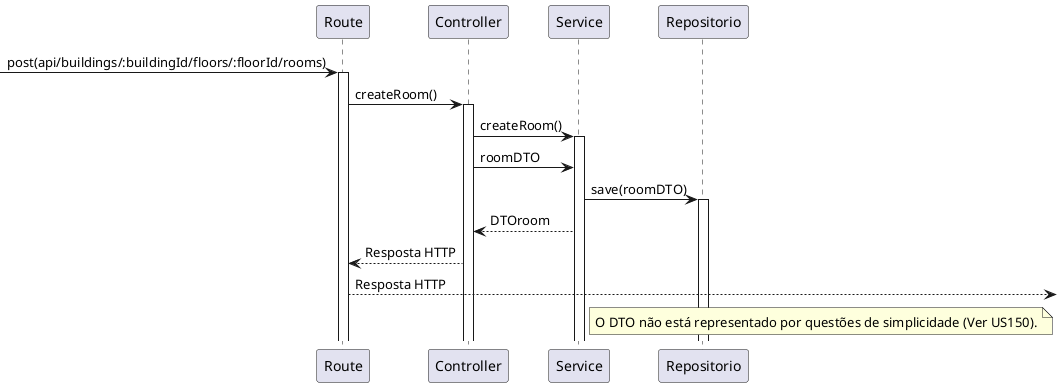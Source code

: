 @startuml US310

participant "Route" as Route
participant "Controller" as Controller
participant "Service" as Service
participant "Repositorio" as Repositorio

 -> Route : post(api/buildings/:buildingId/floors/:floorId/rooms)
activate Route
Route -> Controller : createRoom()
activate Controller
Controller -> Service : createRoom()
activate Service
Controller -> Service : roomDTO
Service -> Repositorio : save(roomDTO)
activate Repositorio
Service --> Controller : DTOroom
Controller--> Route : Resposta HTTP
Route --> : Resposta HTTP

note right of Service
O DTO não está representado por questões de simplicidade (Ver US150).
end note
@enduml
